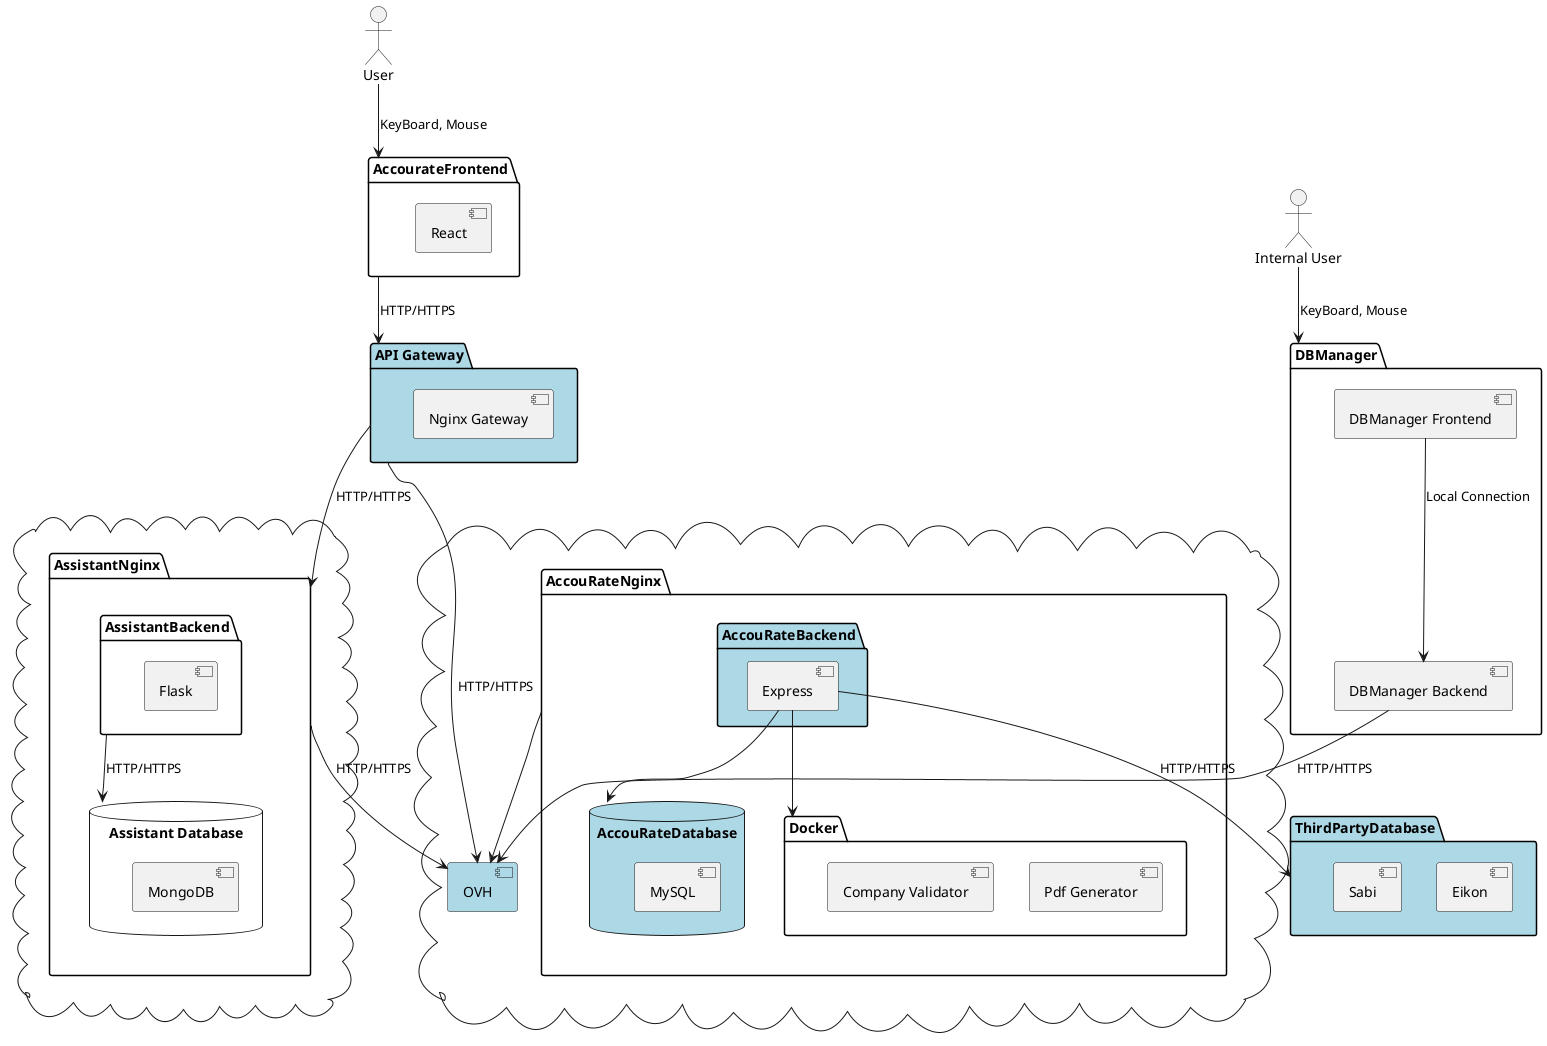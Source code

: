 @startuml "Diagrama de Componentes"



cloud {
    [OVH] #LightBlue
    package "AccouRateNginx" {
        folder "AccouRateBackend" #LightBlue{
            [Express]
        }
        database "AccouRateDatabase" #LightBlue{
            [MySQL]
        }
        folder "Docker" {
            [Pdf Generator]
            [Company Validator]
        }
    }
}

cloud {
    package "AssistantNginx" {
        folder "AssistantBackend" {
            [Flask]
        }
        database "Assistant Database" {
            [MongoDB]
        }
    }
}

package "API Gateway" #LightBlue{
    [Nginx Gateway]
}

package "ThirdPartyDatabase" #LightBlue {
    [Eikon]
    [Sabi]
}

package "AccourateFrontend" {
    [React]
}

package "DBManager" {
    [DBManager Backend]
    [DBManager Frontend]
}

actor "User" as User
actor "Internal User" as InternalUser

User --> [AccourateFrontend] : KeyBoard, Mouse
InternalUser --> [DBManager] : KeyBoard, Mouse

[Express] --> [AccouRateDatabase] 
[Express] --> [Docker] 
[Express] --> [ThirdPartyDatabase] : HTTP/HTTPS

[AccouRateNginx] --> [OVH]
[API Gateway] --> [OVH] : HTTP/HTTPS

[DBManager Frontend] --> [DBManager Backend] : Local Connection
[DBManager Backend] --> [OVH] : HTTP/HTTPS

[AccourateFrontend] --> [API Gateway] : HTTP/HTTPS
[API Gateway] --> [AssistantNginx] : HTTP/HTTPS
[AssistantBackend] --> [Assistant Database] : HTTP/HTTPS
[AssistantNginx] --> [OVH] : HTTP/HTTPS

@enduml
